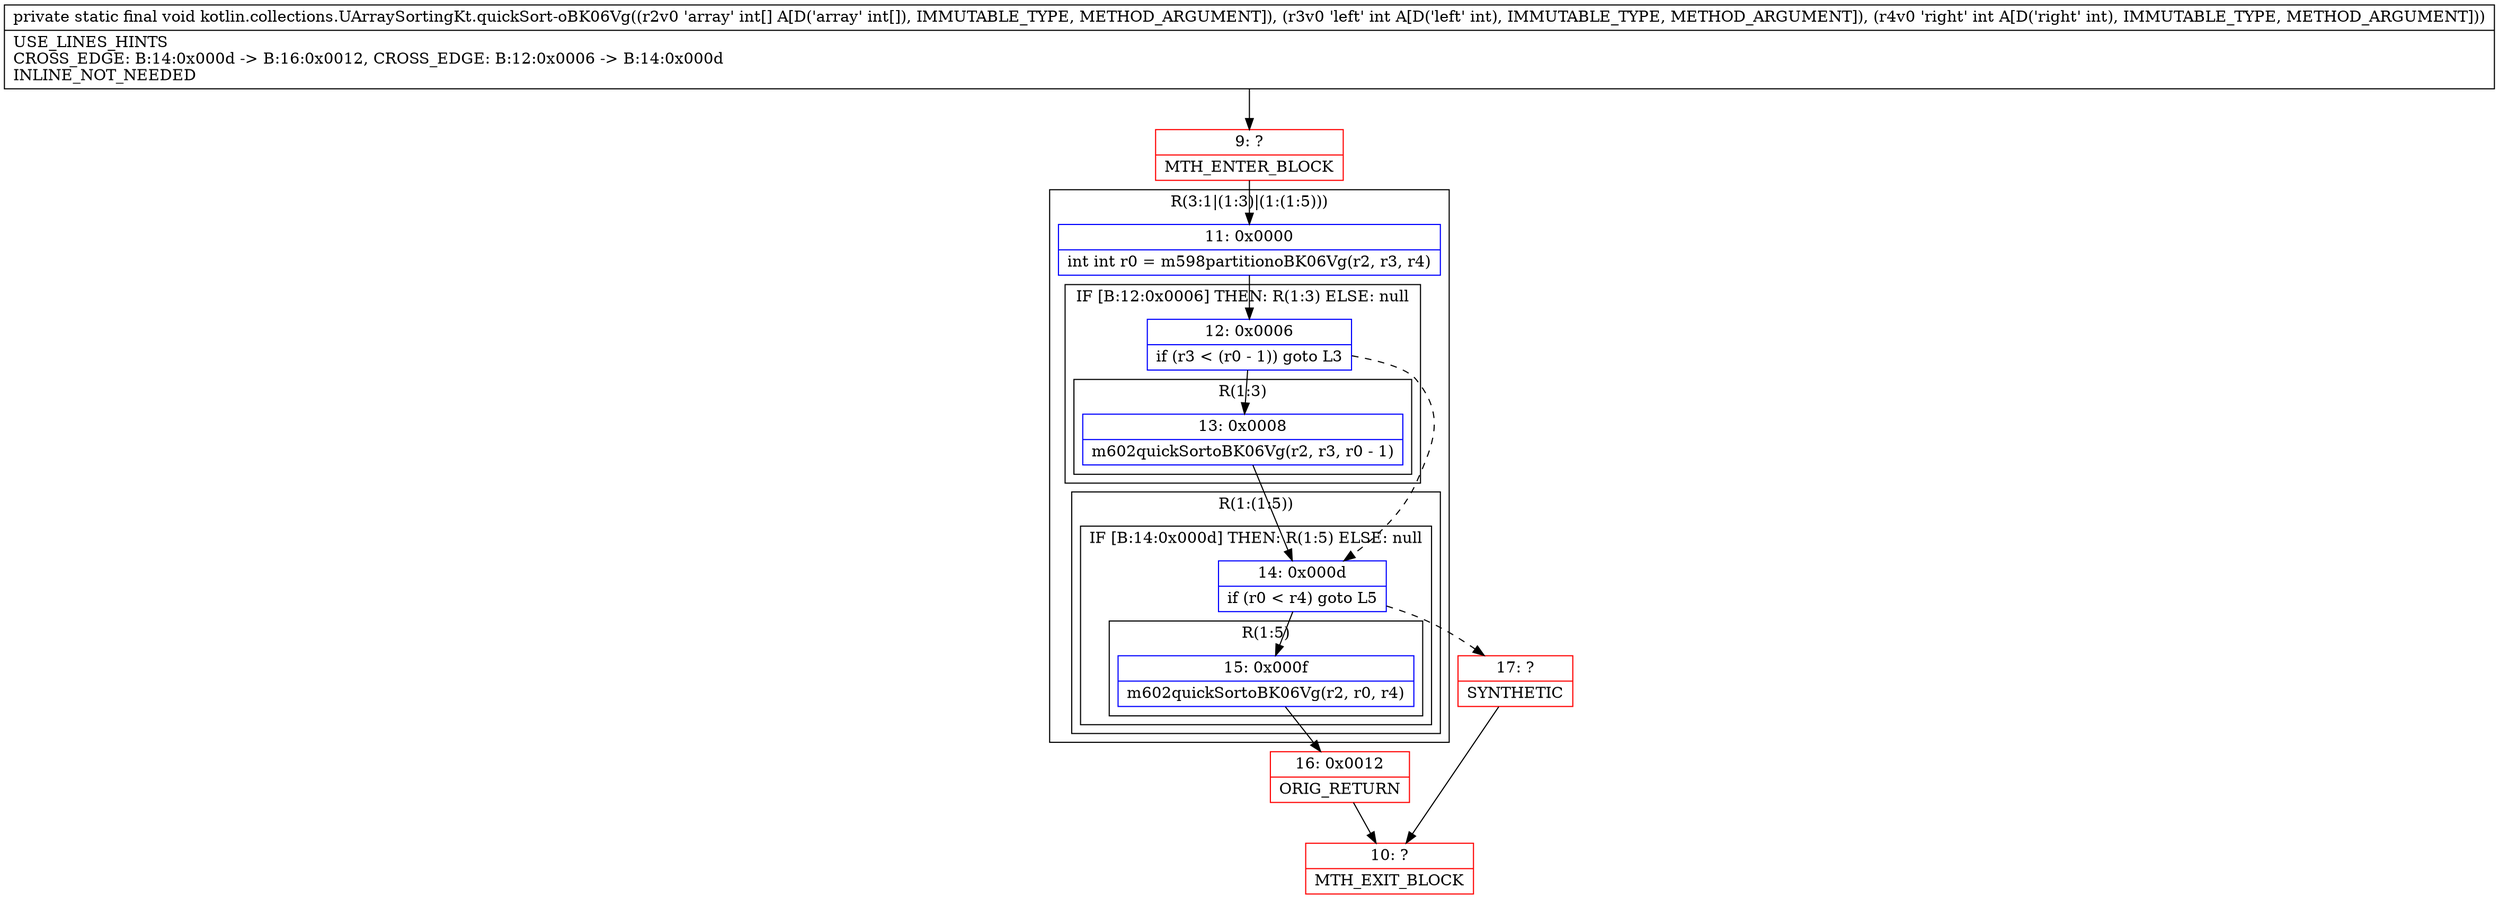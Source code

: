 digraph "CFG forkotlin.collections.UArraySortingKt.quickSort\-oBK06Vg([III)V" {
subgraph cluster_Region_1861589223 {
label = "R(3:1|(1:3)|(1:(1:5)))";
node [shape=record,color=blue];
Node_11 [shape=record,label="{11\:\ 0x0000|int int r0 = m598partitionoBK06Vg(r2, r3, r4)\l}"];
subgraph cluster_IfRegion_940134629 {
label = "IF [B:12:0x0006] THEN: R(1:3) ELSE: null";
node [shape=record,color=blue];
Node_12 [shape=record,label="{12\:\ 0x0006|if (r3 \< (r0 \- 1)) goto L3\l}"];
subgraph cluster_Region_785772895 {
label = "R(1:3)";
node [shape=record,color=blue];
Node_13 [shape=record,label="{13\:\ 0x0008|m602quickSortoBK06Vg(r2, r3, r0 \- 1)\l}"];
}
}
subgraph cluster_Region_467153513 {
label = "R(1:(1:5))";
node [shape=record,color=blue];
subgraph cluster_IfRegion_547193240 {
label = "IF [B:14:0x000d] THEN: R(1:5) ELSE: null";
node [shape=record,color=blue];
Node_14 [shape=record,label="{14\:\ 0x000d|if (r0 \< r4) goto L5\l}"];
subgraph cluster_Region_1651312588 {
label = "R(1:5)";
node [shape=record,color=blue];
Node_15 [shape=record,label="{15\:\ 0x000f|m602quickSortoBK06Vg(r2, r0, r4)\l}"];
}
}
}
}
Node_9 [shape=record,color=red,label="{9\:\ ?|MTH_ENTER_BLOCK\l}"];
Node_16 [shape=record,color=red,label="{16\:\ 0x0012|ORIG_RETURN\l}"];
Node_10 [shape=record,color=red,label="{10\:\ ?|MTH_EXIT_BLOCK\l}"];
Node_17 [shape=record,color=red,label="{17\:\ ?|SYNTHETIC\l}"];
MethodNode[shape=record,label="{private static final void kotlin.collections.UArraySortingKt.quickSort\-oBK06Vg((r2v0 'array' int[] A[D('array' int[]), IMMUTABLE_TYPE, METHOD_ARGUMENT]), (r3v0 'left' int A[D('left' int), IMMUTABLE_TYPE, METHOD_ARGUMENT]), (r4v0 'right' int A[D('right' int), IMMUTABLE_TYPE, METHOD_ARGUMENT]))  | USE_LINES_HINTS\lCROSS_EDGE: B:14:0x000d \-\> B:16:0x0012, CROSS_EDGE: B:12:0x0006 \-\> B:14:0x000d\lINLINE_NOT_NEEDED\l}"];
MethodNode -> Node_9;Node_11 -> Node_12;
Node_12 -> Node_13;
Node_12 -> Node_14[style=dashed];
Node_13 -> Node_14;
Node_14 -> Node_15;
Node_14 -> Node_17[style=dashed];
Node_15 -> Node_16;
Node_9 -> Node_11;
Node_16 -> Node_10;
Node_17 -> Node_10;
}

